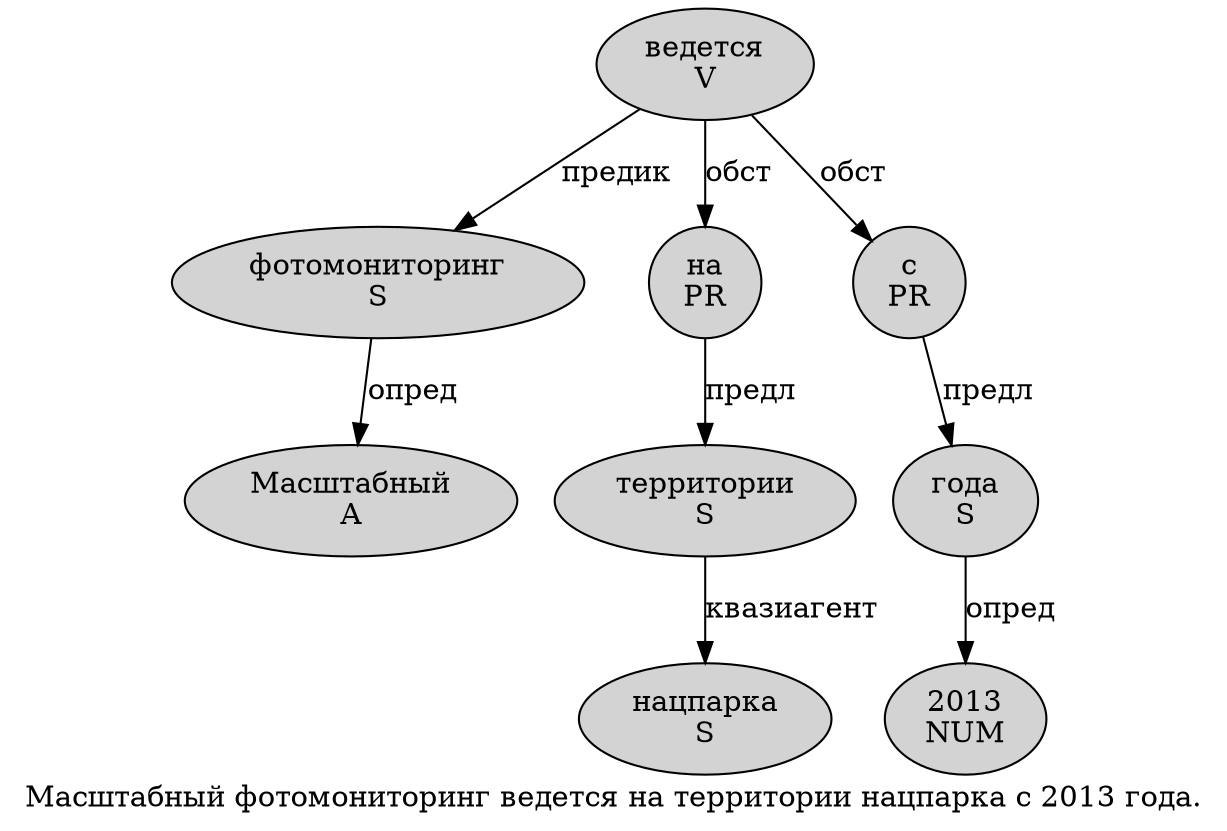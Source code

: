 digraph SENTENCE_707 {
	graph [label="Масштабный фотомониторинг ведется на территории нацпарка с 2013 года."]
	node [style=filled]
		0 [label="Масштабный
A" color="" fillcolor=lightgray penwidth=1 shape=ellipse]
		1 [label="фотомониторинг
S" color="" fillcolor=lightgray penwidth=1 shape=ellipse]
		2 [label="ведется
V" color="" fillcolor=lightgray penwidth=1 shape=ellipse]
		3 [label="на
PR" color="" fillcolor=lightgray penwidth=1 shape=ellipse]
		4 [label="территории
S" color="" fillcolor=lightgray penwidth=1 shape=ellipse]
		5 [label="нацпарка
S" color="" fillcolor=lightgray penwidth=1 shape=ellipse]
		6 [label="с
PR" color="" fillcolor=lightgray penwidth=1 shape=ellipse]
		7 [label="2013
NUM" color="" fillcolor=lightgray penwidth=1 shape=ellipse]
		8 [label="года
S" color="" fillcolor=lightgray penwidth=1 shape=ellipse]
			2 -> 1 [label="предик"]
			2 -> 3 [label="обст"]
			2 -> 6 [label="обст"]
			8 -> 7 [label="опред"]
			4 -> 5 [label="квазиагент"]
			3 -> 4 [label="предл"]
			6 -> 8 [label="предл"]
			1 -> 0 [label="опред"]
}